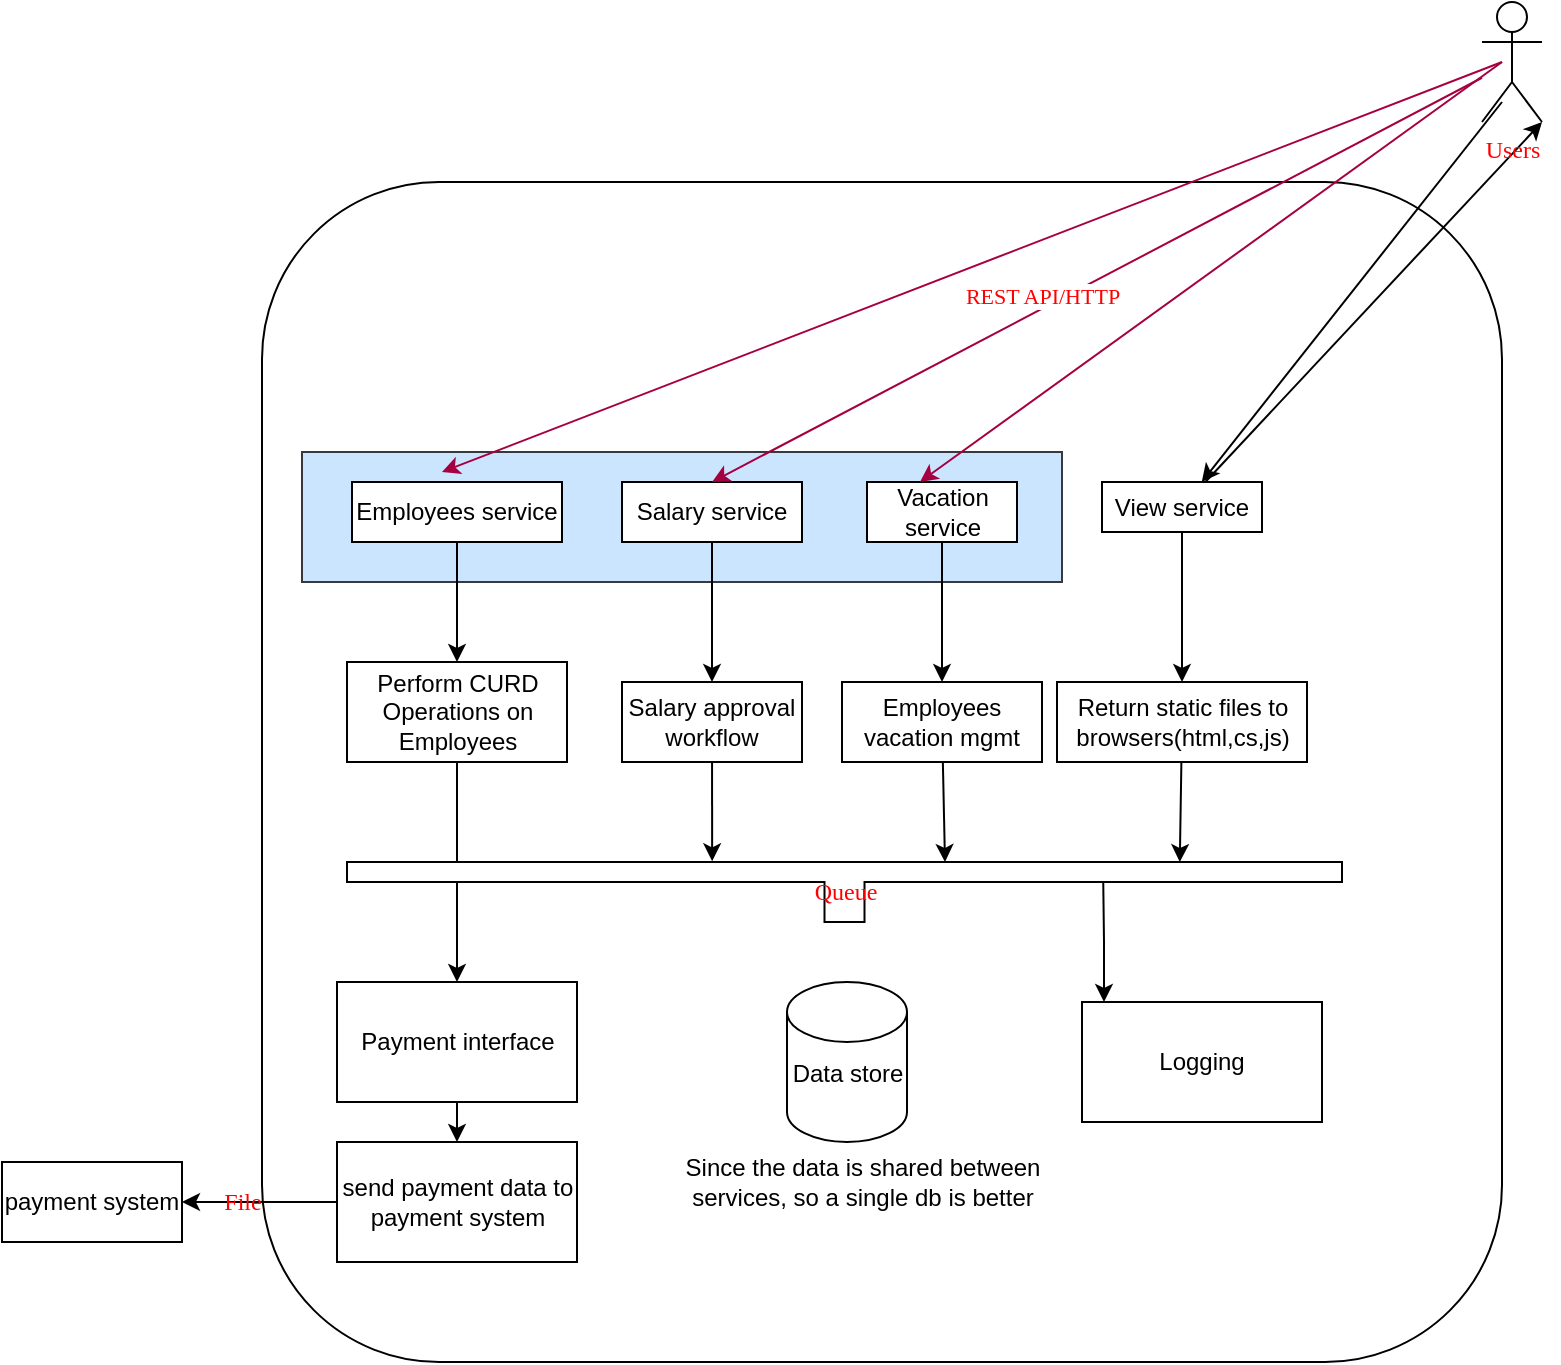 <mxfile>
    <diagram id="ZXcSiXgezhypghJFX-3T" name="papersource">
        <mxGraphModel dx="1467" dy="1686" grid="1" gridSize="10" guides="1" tooltips="1" connect="1" arrows="1" fold="1" page="1" pageScale="1" pageWidth="827" pageHeight="1169" math="0" shadow="0">
            <root>
                <mxCell id="0"/>
                <mxCell id="1" parent="0"/>
                <mxCell id="28" value="" style="rounded=1;whiteSpace=wrap;html=1;labelBackgroundColor=none;labelBorderColor=none;fontFamily=Verdana;fontColor=#be1919;gradientColor=none;" vertex="1" parent="1">
                    <mxGeometry x="140" y="-60" width="620" height="590" as="geometry"/>
                </mxCell>
                <mxCell id="32" value="" style="rounded=0;whiteSpace=wrap;html=1;labelBackgroundColor=none;labelBorderColor=none;fontFamily=Verdana;fillColor=#cce5ff;strokeColor=#36393d;" vertex="1" parent="1">
                    <mxGeometry x="160" y="75" width="380" height="65" as="geometry"/>
                </mxCell>
                <mxCell id="22" value="" style="edgeStyle=none;html=1;" edge="1" parent="1" source="2" target="3">
                    <mxGeometry relative="1" as="geometry"/>
                </mxCell>
                <mxCell id="2" value="Employees service" style="rounded=0;whiteSpace=wrap;html=1;" vertex="1" parent="1">
                    <mxGeometry x="185" y="90" width="105" height="30" as="geometry"/>
                </mxCell>
                <mxCell id="70" style="edgeStyle=none;rounded=0;html=1;exitX=0.5;exitY=1;exitDx=0;exitDy=0;entryX=0.5;entryY=0;entryDx=0;entryDy=0;fontFamily=Verdana;fontColor=#FF0000;" edge="1" parent="1" source="3" target="15">
                    <mxGeometry relative="1" as="geometry"/>
                </mxCell>
                <mxCell id="3" value="Perform CURD Operations on Employees" style="rounded=0;whiteSpace=wrap;html=1;" vertex="1" parent="1">
                    <mxGeometry x="182.5" y="180" width="110" height="50" as="geometry"/>
                </mxCell>
                <mxCell id="11" value="" style="edgeStyle=none;html=1;" edge="1" parent="1" source="5" target="6">
                    <mxGeometry relative="1" as="geometry"/>
                </mxCell>
                <mxCell id="5" value="Salary service" style="rounded=0;whiteSpace=wrap;html=1;" vertex="1" parent="1">
                    <mxGeometry x="320" y="90" width="90" height="30" as="geometry"/>
                </mxCell>
                <mxCell id="71" value="" style="edgeStyle=none;rounded=0;html=1;fontFamily=Verdana;fontColor=#FF0000;entryX=0.367;entryY=-0.012;entryDx=0;entryDy=0;entryPerimeter=0;" edge="1" parent="1" source="6" target="69">
                    <mxGeometry relative="1" as="geometry"/>
                </mxCell>
                <mxCell id="6" value="Salary approval workflow" style="rounded=0;whiteSpace=wrap;html=1;" vertex="1" parent="1">
                    <mxGeometry x="320" y="190" width="90" height="40" as="geometry"/>
                </mxCell>
                <mxCell id="12" value="" style="edgeStyle=none;html=1;" edge="1" parent="1" source="7" target="8">
                    <mxGeometry relative="1" as="geometry"/>
                </mxCell>
                <mxCell id="7" value="Vacation service" style="rounded=0;whiteSpace=wrap;html=1;" vertex="1" parent="1">
                    <mxGeometry x="442.5" y="90" width="75" height="30" as="geometry"/>
                </mxCell>
                <mxCell id="72" style="edgeStyle=none;rounded=0;html=1;entryX=0.601;entryY=0;entryDx=0;entryDy=0;entryPerimeter=0;fontFamily=Verdana;fontColor=#FF0000;" edge="1" parent="1" source="8" target="69">
                    <mxGeometry relative="1" as="geometry"/>
                </mxCell>
                <mxCell id="8" value="Employees vacation mgmt" style="rounded=0;whiteSpace=wrap;html=1;" vertex="1" parent="1">
                    <mxGeometry x="430" y="190" width="100" height="40" as="geometry"/>
                </mxCell>
                <mxCell id="13" value="" style="edgeStyle=none;html=1;" edge="1" parent="1" source="9" target="10">
                    <mxGeometry relative="1" as="geometry"/>
                </mxCell>
                <mxCell id="36" style="edgeStyle=none;html=1;entryX=1;entryY=1;entryDx=0;entryDy=0;entryPerimeter=0;fontFamily=Verdana;fontColor=#FF0000;" edge="1" parent="1" source="9" target="37">
                    <mxGeometry relative="1" as="geometry">
                        <mxPoint x="790" y="-100" as="targetPoint"/>
                    </mxGeometry>
                </mxCell>
                <mxCell id="9" value="View service" style="rounded=0;whiteSpace=wrap;html=1;" vertex="1" parent="1">
                    <mxGeometry x="560" y="90" width="80" height="25" as="geometry"/>
                </mxCell>
                <mxCell id="73" value="" style="edgeStyle=none;rounded=0;html=1;fontFamily=Verdana;fontColor=#FF0000;entryX=0.837;entryY=0;entryDx=0;entryDy=0;entryPerimeter=0;" edge="1" parent="1" source="10" target="69">
                    <mxGeometry relative="1" as="geometry"/>
                </mxCell>
                <mxCell id="10" value="Return static files to browsers(html,cs,js)" style="rounded=0;whiteSpace=wrap;html=1;" vertex="1" parent="1">
                    <mxGeometry x="537.5" y="190" width="125" height="40" as="geometry"/>
                </mxCell>
                <mxCell id="14" value="payment system" style="rounded=0;whiteSpace=wrap;html=1;" vertex="1" parent="1">
                    <mxGeometry x="10" y="430" width="90" height="40" as="geometry"/>
                </mxCell>
                <mxCell id="18" value="" style="edgeStyle=none;html=1;" edge="1" parent="1" source="15" target="16">
                    <mxGeometry relative="1" as="geometry"/>
                </mxCell>
                <mxCell id="15" value="Payment interface" style="rounded=0;whiteSpace=wrap;html=1;" vertex="1" parent="1">
                    <mxGeometry x="177.5" y="340" width="120" height="60" as="geometry"/>
                </mxCell>
                <mxCell id="77" value="" style="edgeStyle=none;rounded=0;html=1;fontFamily=Verdana;fontColor=#FF0000;" edge="1" parent="1" source="16" target="14">
                    <mxGeometry relative="1" as="geometry"/>
                </mxCell>
                <mxCell id="16" value="send payment data to payment system" style="rounded=0;whiteSpace=wrap;html=1;" vertex="1" parent="1">
                    <mxGeometry x="177.5" y="420" width="120" height="60" as="geometry"/>
                </mxCell>
                <mxCell id="17" value="Data store&lt;br&gt;&lt;br&gt;" style="shape=cylinder3;whiteSpace=wrap;html=1;boundedLbl=1;backgroundOutline=1;size=15;" vertex="1" parent="1">
                    <mxGeometry x="402.5" y="340" width="60" height="80" as="geometry"/>
                </mxCell>
                <mxCell id="19" value="Since the data is shared between&lt;br&gt;services, so a single db is better&lt;br&gt;" style="text;html=1;align=center;verticalAlign=middle;resizable=0;points=[];autosize=1;strokeColor=none;fillColor=none;" vertex="1" parent="1">
                    <mxGeometry x="340" y="420" width="200" height="40" as="geometry"/>
                </mxCell>
                <mxCell id="20" value="Logging" style="rounded=0;whiteSpace=wrap;html=1;" vertex="1" parent="1">
                    <mxGeometry x="550" y="350" width="120" height="60" as="geometry"/>
                </mxCell>
                <mxCell id="35" style="edgeStyle=none;html=1;exitX=0;exitY=1;exitDx=0;exitDy=0;exitPerimeter=0;fontFamily=Verdana;fontColor=#FF0000;" edge="1" parent="1" target="9">
                    <mxGeometry relative="1" as="geometry">
                        <mxPoint x="760" y="-100" as="sourcePoint"/>
                    </mxGeometry>
                </mxCell>
                <mxCell id="41" style="edgeStyle=none;html=1;fontFamily=Verdana;fontColor=#FF0000;entryX=0.5;entryY=0;entryDx=0;entryDy=0;fillColor=#d80073;strokeColor=#A50040;" edge="1" parent="1" source="37" target="5">
                    <mxGeometry relative="1" as="geometry"/>
                </mxCell>
                <mxCell id="37" value="Users&lt;br&gt;" style="shape=umlActor;verticalLabelPosition=bottom;verticalAlign=top;html=1;outlineConnect=0;labelBackgroundColor=none;labelBorderColor=none;fontFamily=Verdana;fontColor=#FF0000;gradientColor=none;" vertex="1" parent="1">
                    <mxGeometry x="750" y="-150" width="30" height="60" as="geometry"/>
                </mxCell>
                <mxCell id="42" style="edgeStyle=none;html=1;fontFamily=Verdana;fontColor=#FF0000;fillColor=#d80073;strokeColor=#A50040;" edge="1" parent="1">
                    <mxGeometry relative="1" as="geometry">
                        <mxPoint x="760" y="-120" as="sourcePoint"/>
                        <mxPoint x="229.998" y="85" as="targetPoint"/>
                    </mxGeometry>
                </mxCell>
                <mxCell id="44" value="REST API/HTTP&lt;span style=&quot;color: rgba(0, 0, 0, 0); font-family: monospace; font-size: 0px; text-align: start; background-color: rgb(42, 37, 47);&quot;&gt;%3CmxGraphModel%3E%3Croot%3E%3CmxCell%20id%3D%220%22%2F%3E%3CmxCell%20id%3D%221%22%20parent%3D%220%22%2F%3E%3CmxCell%20id%3D%222%22%20style%3D%22edgeStyle%3Dnone%3Bhtml%3D1%3BfontFamily%3DVerdana%3BfontColor%3D%23FF0000%3B%22%20edge%3D%221%22%20parent%3D%221%22%3E%3CmxGeometry%20relative%3D%221%22%20as%3D%22geometry%22%3E%3CmxPoint%20x%3D%22760%22%20y%3D%22-120%22%20as%3D%22sourcePoint%22%2F%3E%3CmxPoint%20x%3D%22229.998%22%20y%3D%2285%22%20as%3D%22targetPoint%22%2F%3E%3C%2FmxGeometry%3E%3C%2FmxCell%3E%3C%2Froot%3E%3C%2FmxGraphModel%3E&lt;/span&gt;" style="edgeLabel;html=1;align=center;verticalAlign=middle;resizable=0;points=[];fontFamily=Verdana;fontColor=#FF0000;" vertex="1" connectable="0" parent="42">
                    <mxGeometry x="0.179" y="-4" relative="1" as="geometry">
                        <mxPoint x="84" as="offset"/>
                    </mxGeometry>
                </mxCell>
                <mxCell id="43" style="edgeStyle=none;html=1;fontFamily=Verdana;fontColor=#FF0000;entryX=0.353;entryY=0;entryDx=0;entryDy=0;entryPerimeter=0;fillColor=#d80073;strokeColor=#A50040;" edge="1" parent="1" target="7">
                    <mxGeometry relative="1" as="geometry">
                        <mxPoint x="760" y="-120" as="sourcePoint"/>
                        <mxPoint x="499.998" y="75" as="targetPoint"/>
                    </mxGeometry>
                </mxCell>
                <mxCell id="74" style="edgeStyle=none;rounded=0;html=1;exitX=0;exitY=0;exitDx=378.125;exitDy=10;exitPerimeter=0;fontFamily=Verdana;fontColor=#FF0000;" edge="1" parent="1" source="69">
                    <mxGeometry relative="1" as="geometry">
                        <mxPoint x="561" y="350" as="targetPoint"/>
                        <Array as="points">
                            <mxPoint x="561" y="320"/>
                        </Array>
                    </mxGeometry>
                </mxCell>
                <mxCell id="69" value="Queue" style="shape=tee;whiteSpace=wrap;html=1;labelBackgroundColor=none;labelBorderColor=none;fontFamily=Verdana;fontColor=#FF0000;gradientColor=none;dx=20;dy=10;" vertex="1" parent="1">
                    <mxGeometry x="182.5" y="280" width="497.5" height="30" as="geometry"/>
                </mxCell>
                <mxCell id="79" value="File" style="text;html=1;align=center;verticalAlign=middle;resizable=0;points=[];autosize=1;strokeColor=none;fillColor=none;fontFamily=Verdana;fontColor=#FF0000;" vertex="1" parent="1">
                    <mxGeometry x="110" y="435" width="40" height="30" as="geometry"/>
                </mxCell>
            </root>
        </mxGraphModel>
    </diagram>
</mxfile>